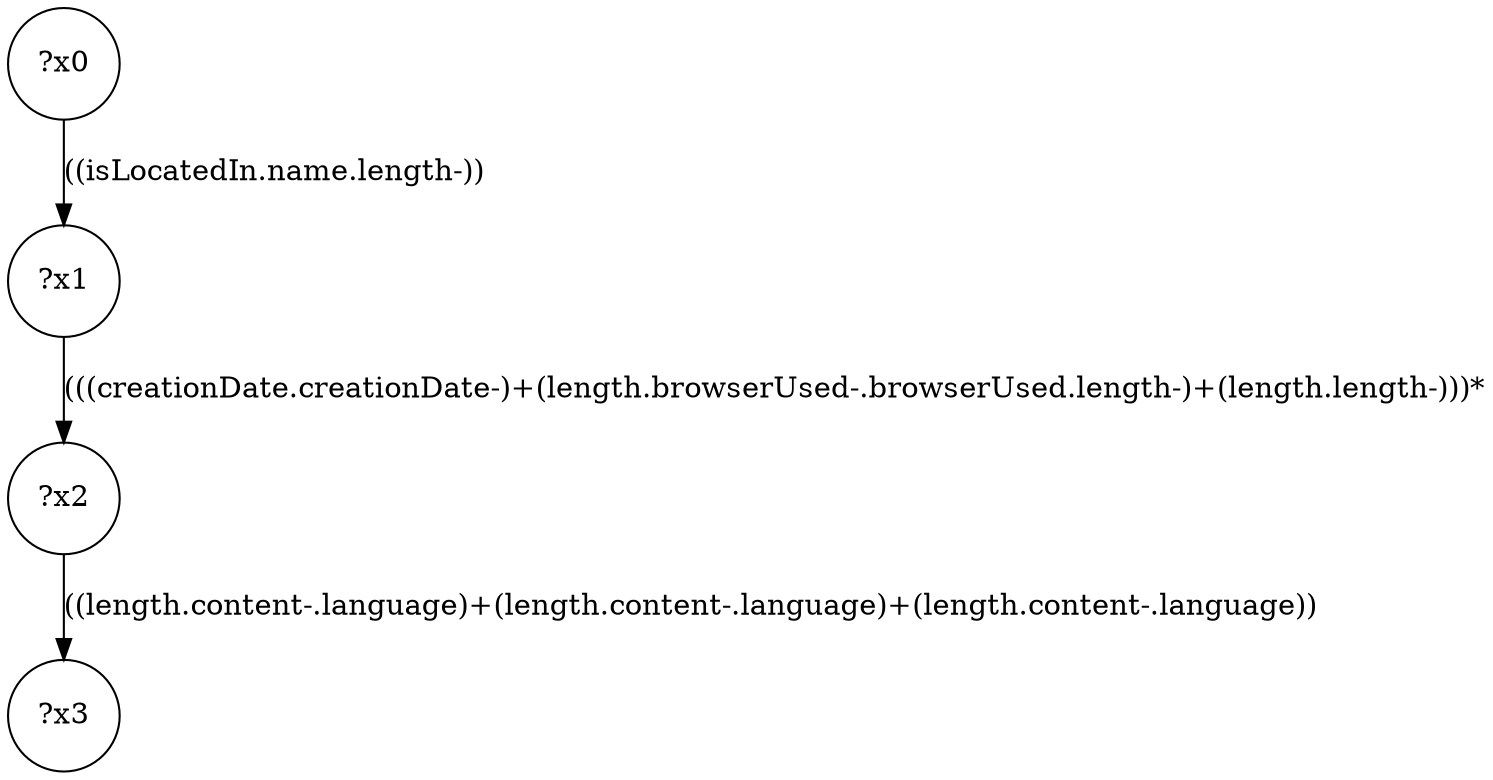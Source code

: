digraph g {
	x0 [shape=circle, label="?x0"];
	x1 [shape=circle, label="?x1"];
	x0 -> x1 [label="((isLocatedIn.name.length-))"];
	x2 [shape=circle, label="?x2"];
	x1 -> x2 [label="(((creationDate.creationDate-)+(length.browserUsed-.browserUsed.length-)+(length.length-)))*"];
	x3 [shape=circle, label="?x3"];
	x2 -> x3 [label="((length.content-.language)+(length.content-.language)+(length.content-.language))"];
}
